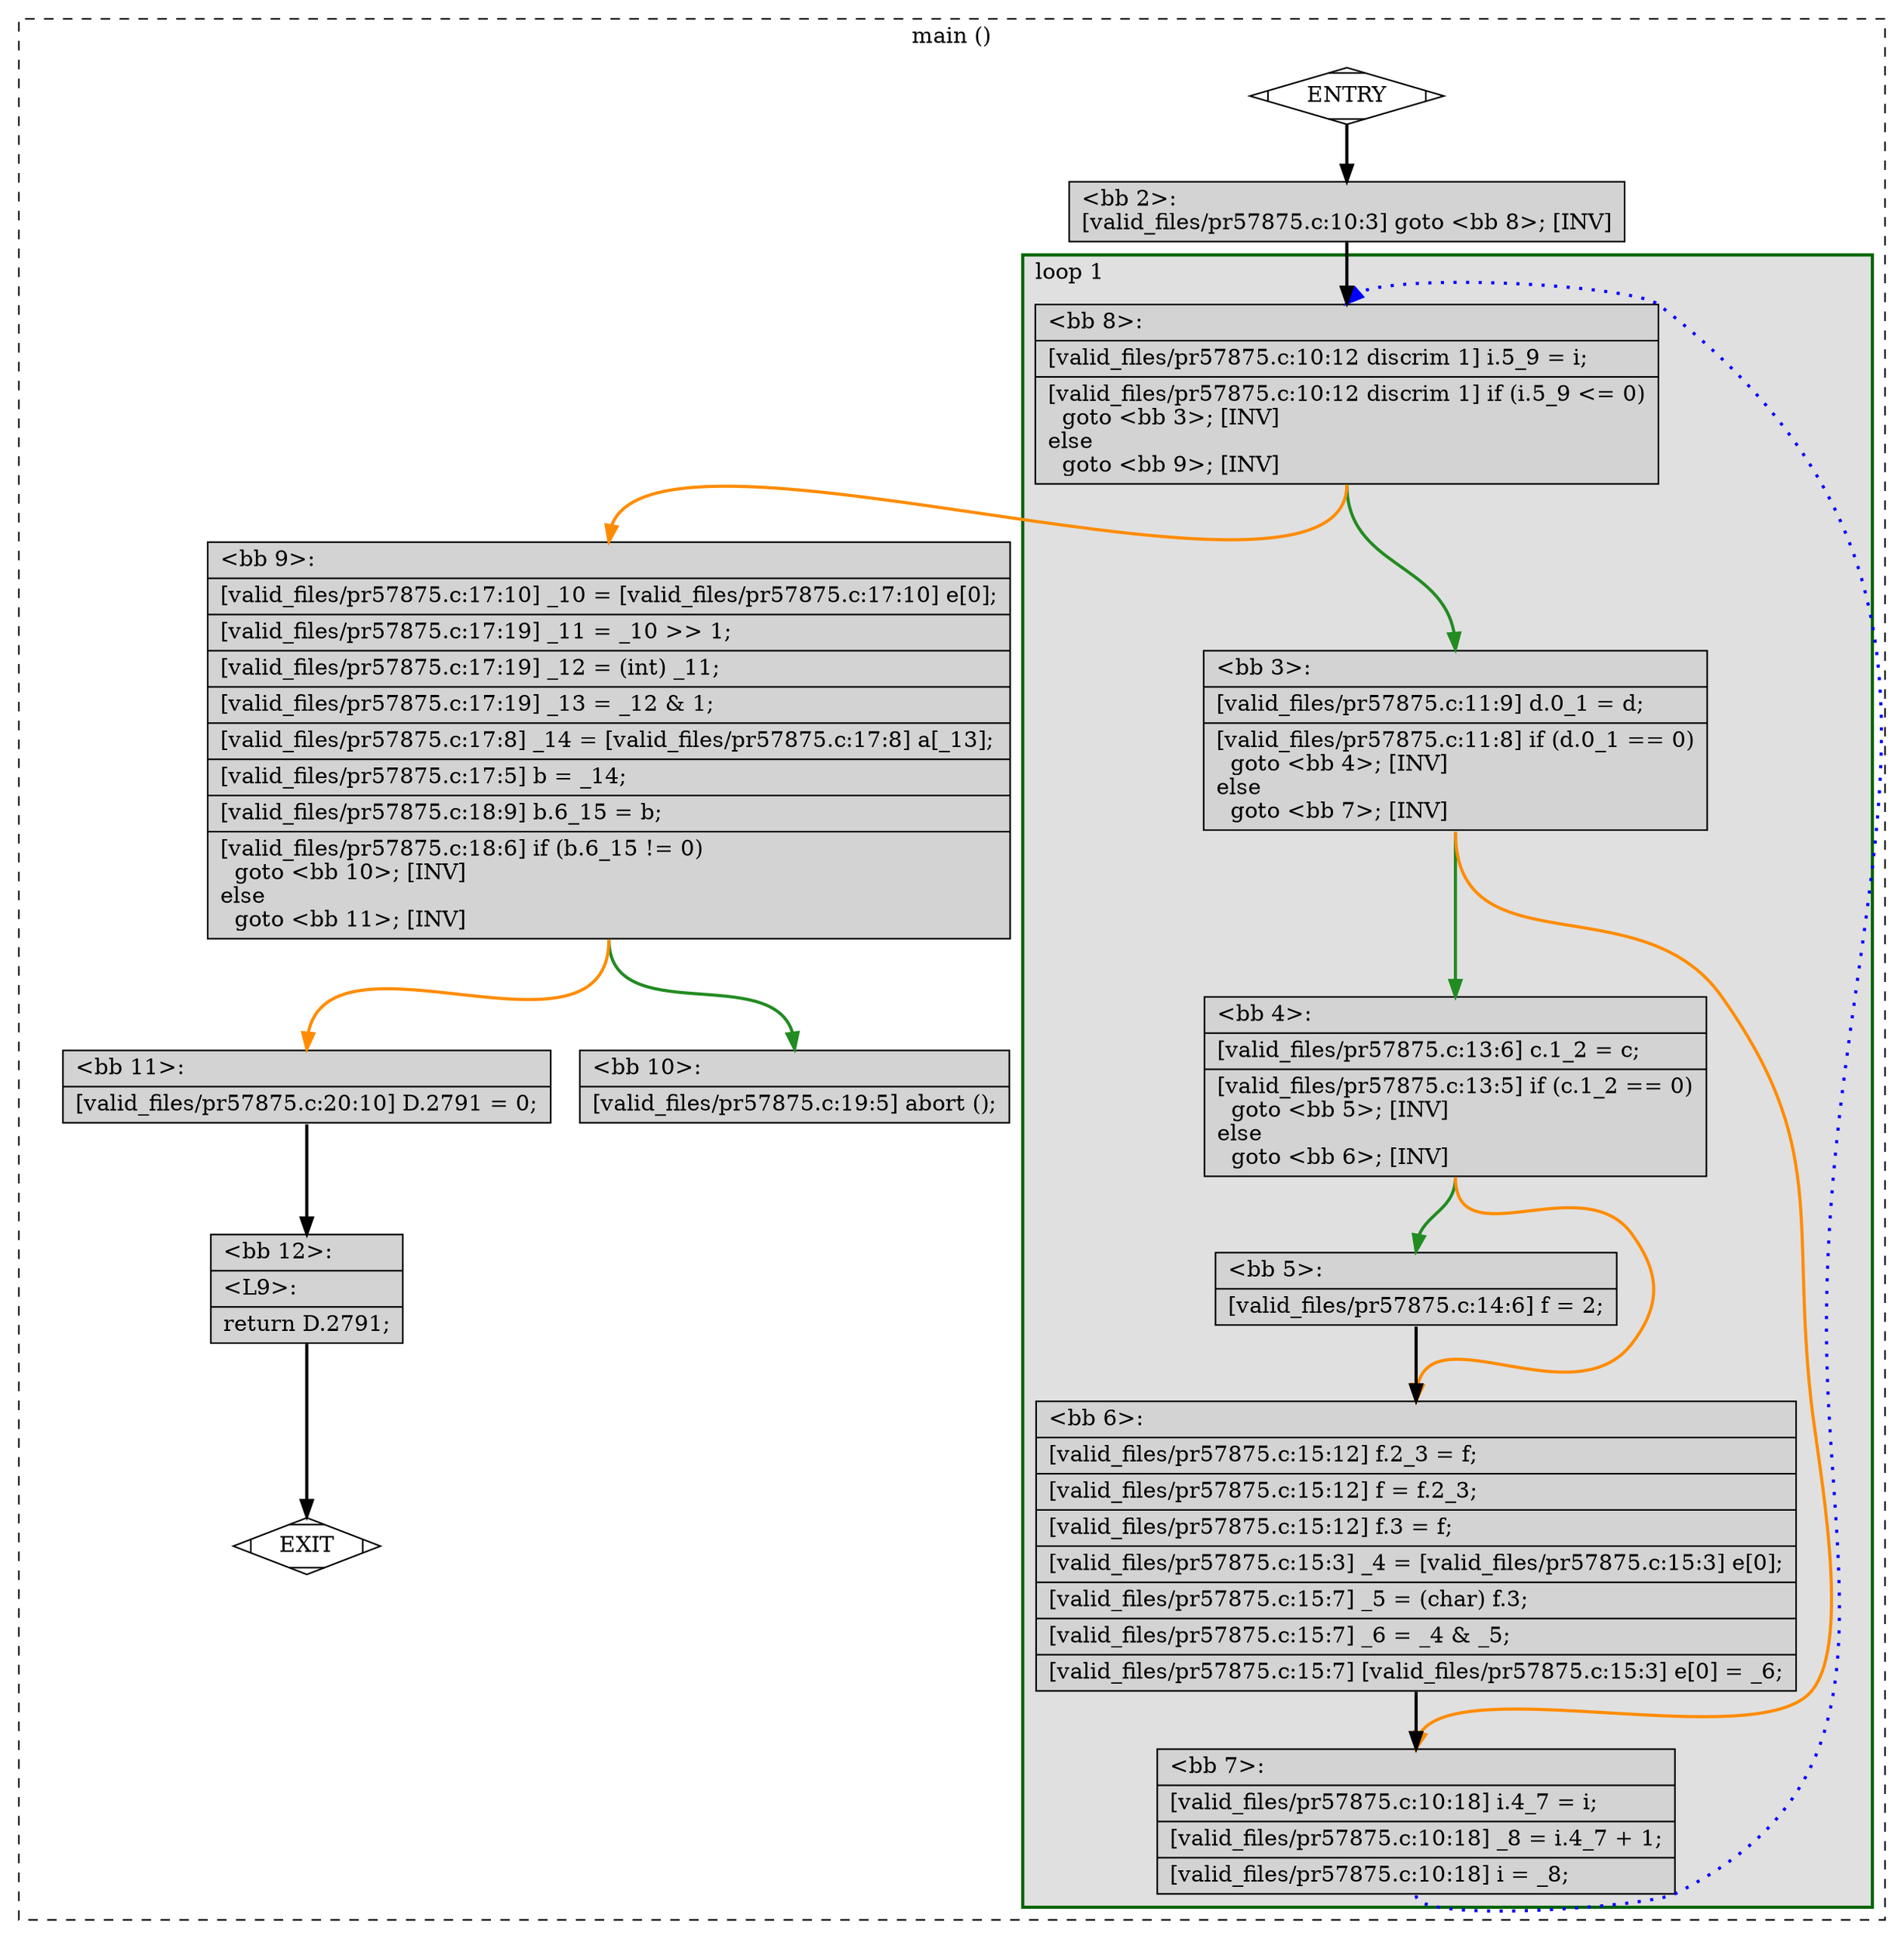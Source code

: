 digraph "a-pr57875.c.015t.cfg" {
overlap=false;
subgraph "cluster_main" {
	style="dashed";
	color="black";
	label="main ()";
	subgraph cluster_0_1 {
	style="filled";
	color="darkgreen";
	fillcolor="grey88";
	label="loop 1";
	labeljust=l;
	penwidth=2;
	fn_0_basic_block_8 [shape=record,style=filled,fillcolor=lightgrey,label="{\<bb\ 8\>:\l\
|[valid_files/pr57875.c:10:12\ discrim\ 1]\ i.5_9\ =\ i;\l\
|[valid_files/pr57875.c:10:12\ discrim\ 1]\ if\ (i.5_9\ \<=\ 0)\l\
\ \ goto\ \<bb\ 3\>;\ [INV]\l\
else\l\
\ \ goto\ \<bb\ 9\>;\ [INV]\l\
}"];

	fn_0_basic_block_3 [shape=record,style=filled,fillcolor=lightgrey,label="{\<bb\ 3\>:\l\
|[valid_files/pr57875.c:11:9]\ d.0_1\ =\ d;\l\
|[valid_files/pr57875.c:11:8]\ if\ (d.0_1\ ==\ 0)\l\
\ \ goto\ \<bb\ 4\>;\ [INV]\l\
else\l\
\ \ goto\ \<bb\ 7\>;\ [INV]\l\
}"];

	fn_0_basic_block_4 [shape=record,style=filled,fillcolor=lightgrey,label="{\<bb\ 4\>:\l\
|[valid_files/pr57875.c:13:6]\ c.1_2\ =\ c;\l\
|[valid_files/pr57875.c:13:5]\ if\ (c.1_2\ ==\ 0)\l\
\ \ goto\ \<bb\ 5\>;\ [INV]\l\
else\l\
\ \ goto\ \<bb\ 6\>;\ [INV]\l\
}"];

	fn_0_basic_block_7 [shape=record,style=filled,fillcolor=lightgrey,label="{\<bb\ 7\>:\l\
|[valid_files/pr57875.c:10:18]\ i.4_7\ =\ i;\l\
|[valid_files/pr57875.c:10:18]\ _8\ =\ i.4_7\ +\ 1;\l\
|[valid_files/pr57875.c:10:18]\ i\ =\ _8;\l\
}"];

	fn_0_basic_block_5 [shape=record,style=filled,fillcolor=lightgrey,label="{\<bb\ 5\>:\l\
|[valid_files/pr57875.c:14:6]\ f\ =\ 2;\l\
}"];

	fn_0_basic_block_6 [shape=record,style=filled,fillcolor=lightgrey,label="{\<bb\ 6\>:\l\
|[valid_files/pr57875.c:15:12]\ f.2_3\ =\ f;\l\
|[valid_files/pr57875.c:15:12]\ f\ =\ f.2_3;\l\
|[valid_files/pr57875.c:15:12]\ f.3\ =\ f;\l\
|[valid_files/pr57875.c:15:3]\ _4\ =\ [valid_files/pr57875.c:15:3]\ e[0];\l\
|[valid_files/pr57875.c:15:7]\ _5\ =\ (char)\ f.3;\l\
|[valid_files/pr57875.c:15:7]\ _6\ =\ _4\ &\ _5;\l\
|[valid_files/pr57875.c:15:7]\ [valid_files/pr57875.c:15:3]\ e[0]\ =\ _6;\l\
}"];

	}
	fn_0_basic_block_0 [shape=Mdiamond,style=filled,fillcolor=white,label="ENTRY"];

	fn_0_basic_block_1 [shape=Mdiamond,style=filled,fillcolor=white,label="EXIT"];

	fn_0_basic_block_2 [shape=record,style=filled,fillcolor=lightgrey,label="{\<bb\ 2\>:\l\
[valid_files/pr57875.c:10:3]\ goto\ \<bb\ 8\>;\ [INV]\l\
}"];

	fn_0_basic_block_9 [shape=record,style=filled,fillcolor=lightgrey,label="{\<bb\ 9\>:\l\
|[valid_files/pr57875.c:17:10]\ _10\ =\ [valid_files/pr57875.c:17:10]\ e[0];\l\
|[valid_files/pr57875.c:17:19]\ _11\ =\ _10\ \>\>\ 1;\l\
|[valid_files/pr57875.c:17:19]\ _12\ =\ (int)\ _11;\l\
|[valid_files/pr57875.c:17:19]\ _13\ =\ _12\ &\ 1;\l\
|[valid_files/pr57875.c:17:8]\ _14\ =\ [valid_files/pr57875.c:17:8]\ a[_13];\l\
|[valid_files/pr57875.c:17:5]\ b\ =\ _14;\l\
|[valid_files/pr57875.c:18:9]\ b.6_15\ =\ b;\l\
|[valid_files/pr57875.c:18:6]\ if\ (b.6_15\ !=\ 0)\l\
\ \ goto\ \<bb\ 10\>;\ [INV]\l\
else\l\
\ \ goto\ \<bb\ 11\>;\ [INV]\l\
}"];

	fn_0_basic_block_10 [shape=record,style=filled,fillcolor=lightgrey,label="{\<bb\ 10\>:\l\
|[valid_files/pr57875.c:19:5]\ abort\ ();\l\
}"];

	fn_0_basic_block_11 [shape=record,style=filled,fillcolor=lightgrey,label="{\<bb\ 11\>:\l\
|[valid_files/pr57875.c:20:10]\ D.2791\ =\ 0;\l\
}"];

	fn_0_basic_block_12 [shape=record,style=filled,fillcolor=lightgrey,label="{\<bb\ 12\>:\l\
|\<L9\>:\l\
|return\ D.2791;\l\
}"];

	fn_0_basic_block_0:s -> fn_0_basic_block_2:n [style="solid,bold",color=black,weight=100,constraint=true];
	fn_0_basic_block_2:s -> fn_0_basic_block_8:n [style="solid,bold",color=black,weight=100,constraint=true];
	fn_0_basic_block_3:s -> fn_0_basic_block_4:n [style="solid,bold",color=forestgreen,weight=10,constraint=true];
	fn_0_basic_block_3:s -> fn_0_basic_block_7:n [style="solid,bold",color=darkorange,weight=10,constraint=true];
	fn_0_basic_block_4:s -> fn_0_basic_block_5:n [style="solid,bold",color=forestgreen,weight=10,constraint=true];
	fn_0_basic_block_4:s -> fn_0_basic_block_6:n [style="solid,bold",color=darkorange,weight=10,constraint=true];
	fn_0_basic_block_5:s -> fn_0_basic_block_6:n [style="solid,bold",color=black,weight=100,constraint=true];
	fn_0_basic_block_6:s -> fn_0_basic_block_7:n [style="solid,bold",color=black,weight=100,constraint=true];
	fn_0_basic_block_7:s -> fn_0_basic_block_8:n [style="dotted,bold",color=blue,weight=10,constraint=false];
	fn_0_basic_block_8:s -> fn_0_basic_block_3:n [style="solid,bold",color=forestgreen,weight=10,constraint=true];
	fn_0_basic_block_8:s -> fn_0_basic_block_9:n [style="solid,bold",color=darkorange,weight=10,constraint=true];
	fn_0_basic_block_9:s -> fn_0_basic_block_10:n [style="solid,bold",color=forestgreen,weight=10,constraint=true];
	fn_0_basic_block_9:s -> fn_0_basic_block_11:n [style="solid,bold",color=darkorange,weight=10,constraint=true];
	fn_0_basic_block_11:s -> fn_0_basic_block_12:n [style="solid,bold",color=black,weight=100,constraint=true];
	fn_0_basic_block_12:s -> fn_0_basic_block_1:n [style="solid,bold",color=black,weight=10,constraint=true];
	fn_0_basic_block_0:s -> fn_0_basic_block_1:n [style="invis",constraint=true];
}
}
